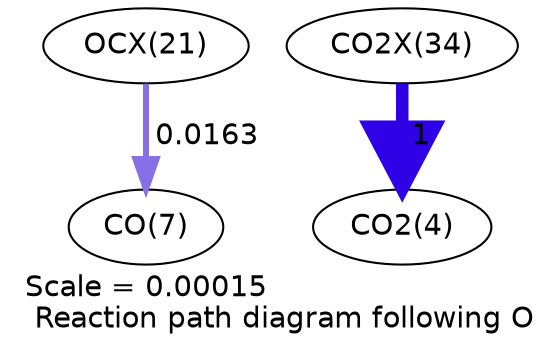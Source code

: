 digraph reaction_paths {
center=1;
s31 -> s9[fontname="Helvetica", penwidth=2.89, arrowsize=1.45, color="0.7, 0.516, 0.9"
, label=" 0.0163"];
s39 -> s6[fontname="Helvetica", penwidth=6, arrowsize=3, color="0.7, 1.5, 0.9"
, label=" 1"];
s6 [ fontname="Helvetica", label="CO2(4)"];
s9 [ fontname="Helvetica", label="CO(7)"];
s31 [ fontname="Helvetica", label="OCX(21)"];
s39 [ fontname="Helvetica", label="CO2X(34)"];
 label = "Scale = 0.00015\l Reaction path diagram following O";
 fontname = "Helvetica";
}
